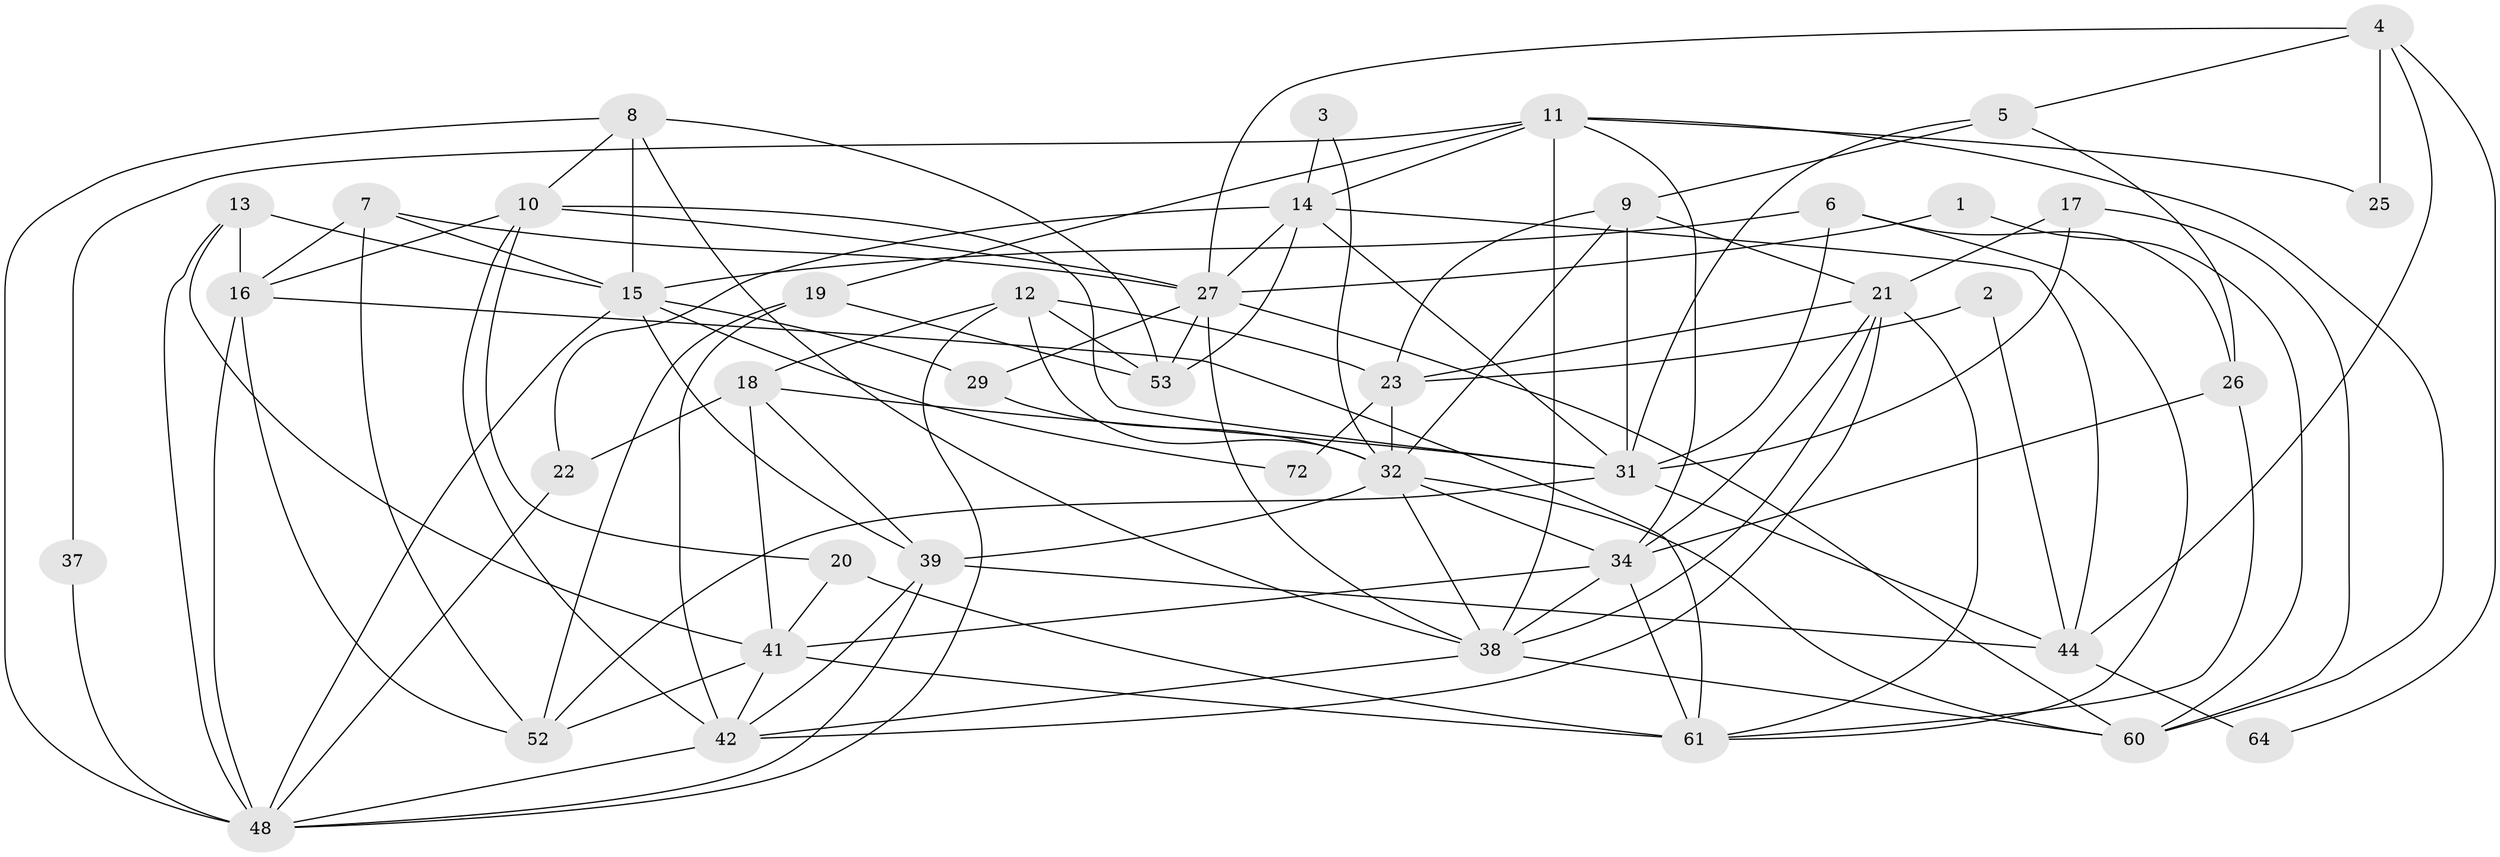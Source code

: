 // original degree distribution, {2: 0.16666666666666666, 4: 0.3055555555555556, 3: 0.19444444444444445, 6: 0.09722222222222222, 5: 0.19444444444444445, 7: 0.027777777777777776, 8: 0.013888888888888888}
// Generated by graph-tools (version 1.1) at 2025/41/03/06/25 10:41:53]
// undirected, 43 vertices, 111 edges
graph export_dot {
graph [start="1"]
  node [color=gray90,style=filled];
  1;
  2;
  3;
  4 [super="+33"];
  5;
  6;
  7 [super="+56"];
  8;
  9 [super="+49"];
  10 [super="+62"];
  11 [super="+70"];
  12 [super="+67"];
  13;
  14 [super="+28"];
  15 [super="+30"];
  16 [super="+47"];
  17;
  18 [super="+51"];
  19 [super="+46"];
  20 [super="+24"];
  21 [super="+55"];
  22;
  23 [super="+50"];
  25;
  26 [super="+58"];
  27 [super="+54"];
  29 [super="+35"];
  31 [super="+57"];
  32 [super="+59"];
  34 [super="+36"];
  37;
  38 [super="+71"];
  39 [super="+40"];
  41 [super="+43"];
  42 [super="+45"];
  44 [super="+69"];
  48 [super="+65"];
  52;
  53 [super="+68"];
  60 [super="+63"];
  61 [super="+66"];
  64;
  72;
  1 -- 27;
  1 -- 60;
  2 -- 23;
  2 -- 44;
  3 -- 32;
  3 -- 14;
  4 -- 25;
  4 -- 64;
  4 -- 27;
  4 -- 5;
  4 -- 44;
  5 -- 26;
  5 -- 9;
  5 -- 31;
  6 -- 31;
  6 -- 26;
  6 -- 15;
  6 -- 61;
  7 -- 16;
  7 -- 27;
  7 -- 15;
  7 -- 52;
  8 -- 38;
  8 -- 48;
  8 -- 15;
  8 -- 53;
  8 -- 10;
  9 -- 21;
  9 -- 23;
  9 -- 31;
  9 -- 32;
  10 -- 31;
  10 -- 16;
  10 -- 20;
  10 -- 27;
  10 -- 42;
  11 -- 14;
  11 -- 25;
  11 -- 60;
  11 -- 19;
  11 -- 37;
  11 -- 38;
  11 -- 34;
  12 -- 18;
  12 -- 48;
  12 -- 32;
  12 -- 53;
  12 -- 23;
  13 -- 48;
  13 -- 16 [weight=2];
  13 -- 41;
  13 -- 15;
  14 -- 27;
  14 -- 53;
  14 -- 22;
  14 -- 44;
  14 -- 31;
  15 -- 72 [weight=2];
  15 -- 48;
  15 -- 39;
  15 -- 29;
  16 -- 61;
  16 -- 52;
  16 -- 48;
  17 -- 31;
  17 -- 60;
  17 -- 21;
  18 -- 39;
  18 -- 41;
  18 -- 22;
  18 -- 31;
  19 -- 52;
  19 -- 53;
  19 -- 42 [weight=2];
  20 -- 61;
  20 -- 41;
  21 -- 38;
  21 -- 34;
  21 -- 23;
  21 -- 61;
  21 -- 42;
  22 -- 48;
  23 -- 32;
  23 -- 72;
  26 -- 34;
  26 -- 61;
  27 -- 60;
  27 -- 29;
  27 -- 53;
  27 -- 38;
  29 -- 32;
  31 -- 52;
  31 -- 44;
  32 -- 39;
  32 -- 60;
  32 -- 38;
  32 -- 34;
  34 -- 38;
  34 -- 41;
  34 -- 61;
  37 -- 48;
  38 -- 42;
  38 -- 60;
  39 -- 48;
  39 -- 42;
  39 -- 44;
  41 -- 61;
  41 -- 52;
  41 -- 42;
  42 -- 48;
  44 -- 64;
}
